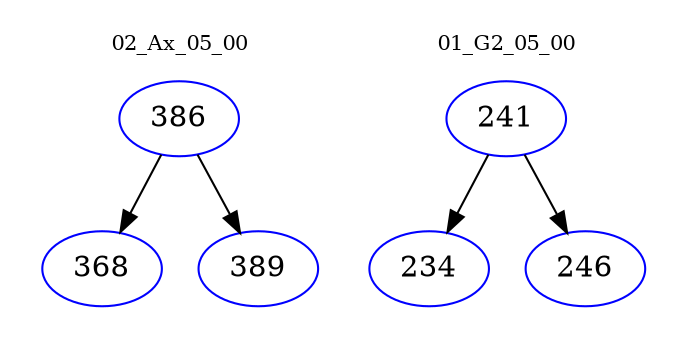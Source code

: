 digraph{
subgraph cluster_0 {
color = white
label = "02_Ax_05_00";
fontsize=10;
T0_386 [label="386", color="blue"]
T0_386 -> T0_368 [color="black"]
T0_368 [label="368", color="blue"]
T0_386 -> T0_389 [color="black"]
T0_389 [label="389", color="blue"]
}
subgraph cluster_1 {
color = white
label = "01_G2_05_00";
fontsize=10;
T1_241 [label="241", color="blue"]
T1_241 -> T1_234 [color="black"]
T1_234 [label="234", color="blue"]
T1_241 -> T1_246 [color="black"]
T1_246 [label="246", color="blue"]
}
}
